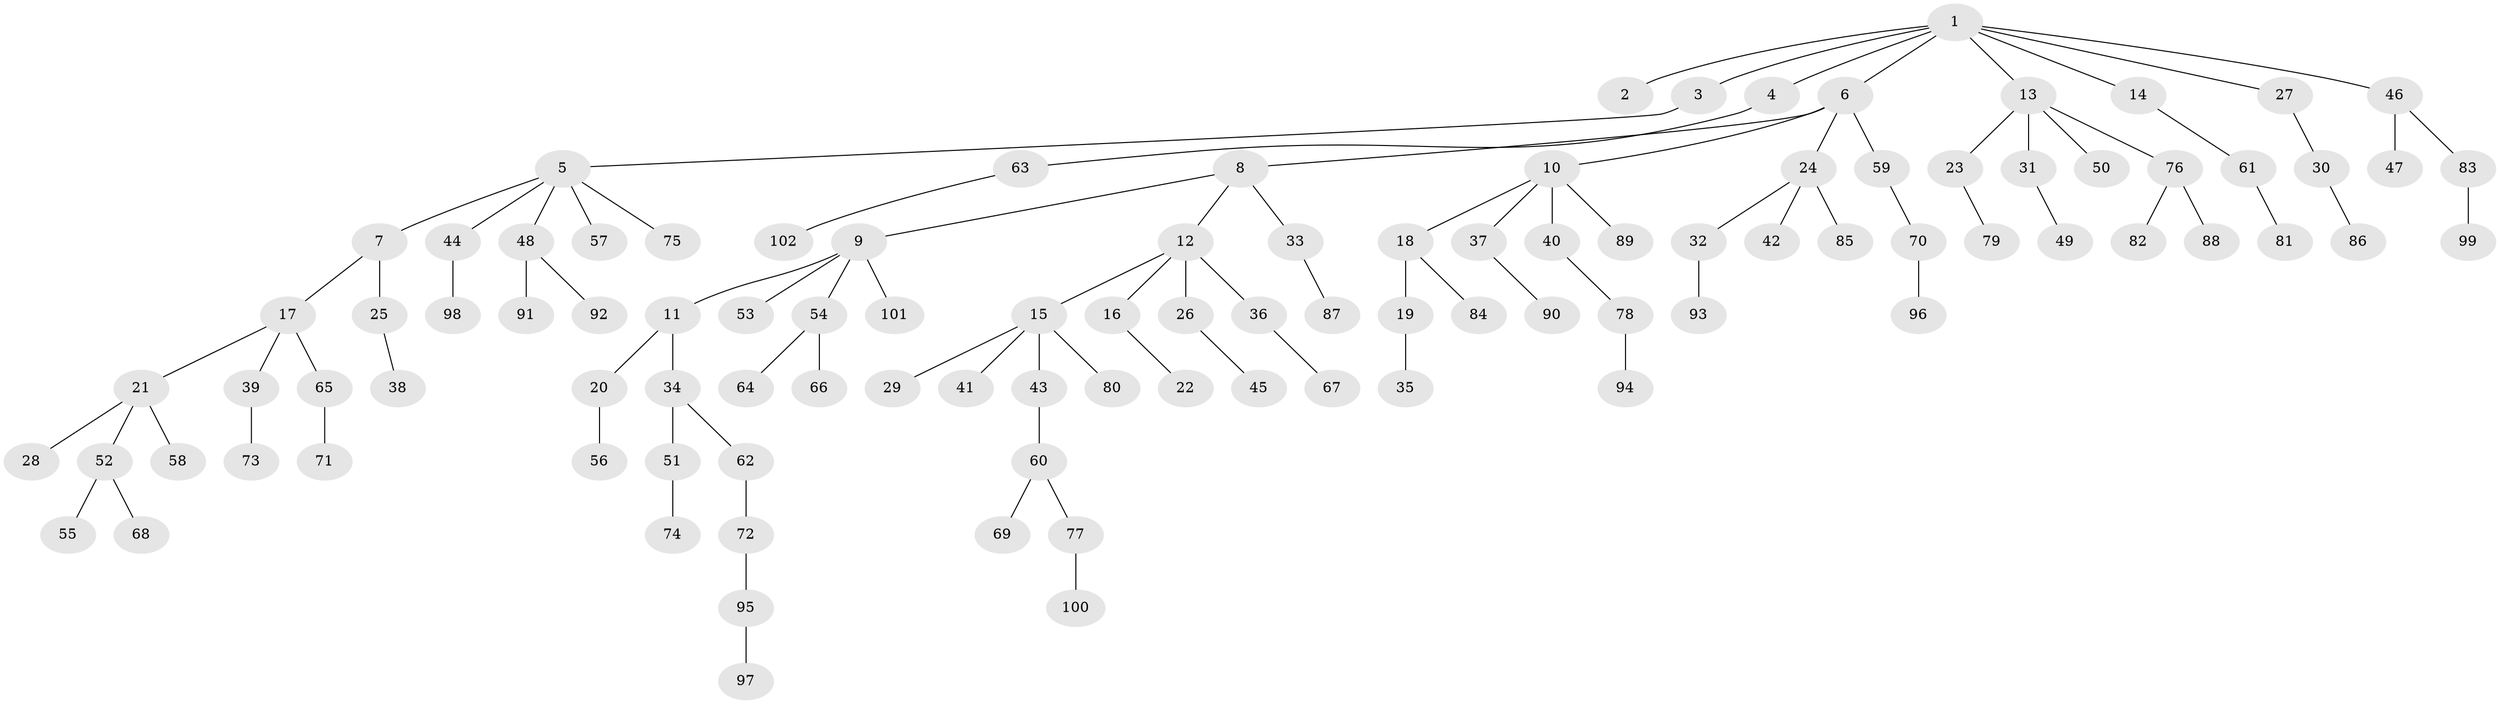 // Generated by graph-tools (version 1.1) at 2025/15/03/09/25 04:15:27]
// undirected, 102 vertices, 101 edges
graph export_dot {
graph [start="1"]
  node [color=gray90,style=filled];
  1;
  2;
  3;
  4;
  5;
  6;
  7;
  8;
  9;
  10;
  11;
  12;
  13;
  14;
  15;
  16;
  17;
  18;
  19;
  20;
  21;
  22;
  23;
  24;
  25;
  26;
  27;
  28;
  29;
  30;
  31;
  32;
  33;
  34;
  35;
  36;
  37;
  38;
  39;
  40;
  41;
  42;
  43;
  44;
  45;
  46;
  47;
  48;
  49;
  50;
  51;
  52;
  53;
  54;
  55;
  56;
  57;
  58;
  59;
  60;
  61;
  62;
  63;
  64;
  65;
  66;
  67;
  68;
  69;
  70;
  71;
  72;
  73;
  74;
  75;
  76;
  77;
  78;
  79;
  80;
  81;
  82;
  83;
  84;
  85;
  86;
  87;
  88;
  89;
  90;
  91;
  92;
  93;
  94;
  95;
  96;
  97;
  98;
  99;
  100;
  101;
  102;
  1 -- 2;
  1 -- 3;
  1 -- 4;
  1 -- 6;
  1 -- 13;
  1 -- 14;
  1 -- 27;
  1 -- 46;
  3 -- 5;
  4 -- 63;
  5 -- 7;
  5 -- 44;
  5 -- 48;
  5 -- 57;
  5 -- 75;
  6 -- 8;
  6 -- 10;
  6 -- 24;
  6 -- 59;
  7 -- 17;
  7 -- 25;
  8 -- 9;
  8 -- 12;
  8 -- 33;
  9 -- 11;
  9 -- 53;
  9 -- 54;
  9 -- 101;
  10 -- 18;
  10 -- 37;
  10 -- 40;
  10 -- 89;
  11 -- 20;
  11 -- 34;
  12 -- 15;
  12 -- 16;
  12 -- 26;
  12 -- 36;
  13 -- 23;
  13 -- 31;
  13 -- 50;
  13 -- 76;
  14 -- 61;
  15 -- 29;
  15 -- 41;
  15 -- 43;
  15 -- 80;
  16 -- 22;
  17 -- 21;
  17 -- 39;
  17 -- 65;
  18 -- 19;
  18 -- 84;
  19 -- 35;
  20 -- 56;
  21 -- 28;
  21 -- 52;
  21 -- 58;
  23 -- 79;
  24 -- 32;
  24 -- 42;
  24 -- 85;
  25 -- 38;
  26 -- 45;
  27 -- 30;
  30 -- 86;
  31 -- 49;
  32 -- 93;
  33 -- 87;
  34 -- 51;
  34 -- 62;
  36 -- 67;
  37 -- 90;
  39 -- 73;
  40 -- 78;
  43 -- 60;
  44 -- 98;
  46 -- 47;
  46 -- 83;
  48 -- 91;
  48 -- 92;
  51 -- 74;
  52 -- 55;
  52 -- 68;
  54 -- 64;
  54 -- 66;
  59 -- 70;
  60 -- 69;
  60 -- 77;
  61 -- 81;
  62 -- 72;
  63 -- 102;
  65 -- 71;
  70 -- 96;
  72 -- 95;
  76 -- 82;
  76 -- 88;
  77 -- 100;
  78 -- 94;
  83 -- 99;
  95 -- 97;
}
